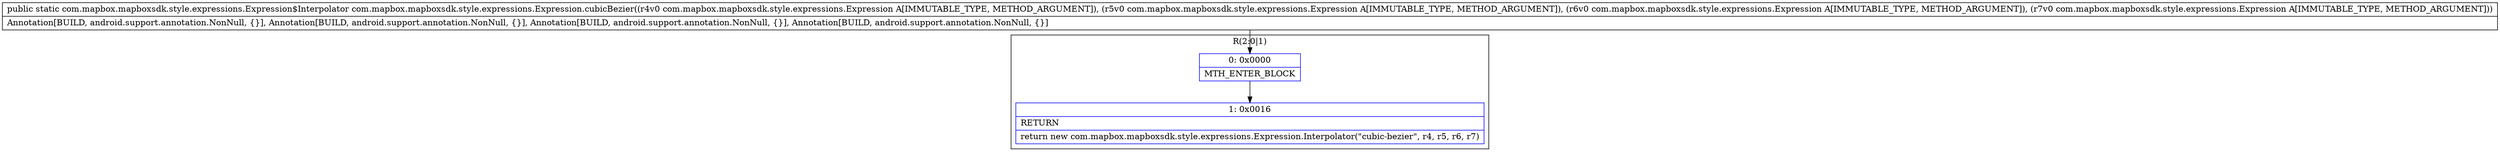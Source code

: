 digraph "CFG forcom.mapbox.mapboxsdk.style.expressions.Expression.cubicBezier(Lcom\/mapbox\/mapboxsdk\/style\/expressions\/Expression;Lcom\/mapbox\/mapboxsdk\/style\/expressions\/Expression;Lcom\/mapbox\/mapboxsdk\/style\/expressions\/Expression;Lcom\/mapbox\/mapboxsdk\/style\/expressions\/Expression;)Lcom\/mapbox\/mapboxsdk\/style\/expressions\/Expression$Interpolator;" {
subgraph cluster_Region_1954122215 {
label = "R(2:0|1)";
node [shape=record,color=blue];
Node_0 [shape=record,label="{0\:\ 0x0000|MTH_ENTER_BLOCK\l}"];
Node_1 [shape=record,label="{1\:\ 0x0016|RETURN\l|return new com.mapbox.mapboxsdk.style.expressions.Expression.Interpolator(\"cubic\-bezier\", r4, r5, r6, r7)\l}"];
}
MethodNode[shape=record,label="{public static com.mapbox.mapboxsdk.style.expressions.Expression$Interpolator com.mapbox.mapboxsdk.style.expressions.Expression.cubicBezier((r4v0 com.mapbox.mapboxsdk.style.expressions.Expression A[IMMUTABLE_TYPE, METHOD_ARGUMENT]), (r5v0 com.mapbox.mapboxsdk.style.expressions.Expression A[IMMUTABLE_TYPE, METHOD_ARGUMENT]), (r6v0 com.mapbox.mapboxsdk.style.expressions.Expression A[IMMUTABLE_TYPE, METHOD_ARGUMENT]), (r7v0 com.mapbox.mapboxsdk.style.expressions.Expression A[IMMUTABLE_TYPE, METHOD_ARGUMENT]))  | Annotation[BUILD, android.support.annotation.NonNull, \{\}], Annotation[BUILD, android.support.annotation.NonNull, \{\}], Annotation[BUILD, android.support.annotation.NonNull, \{\}], Annotation[BUILD, android.support.annotation.NonNull, \{\}]\l}"];
MethodNode -> Node_0;
Node_0 -> Node_1;
}

